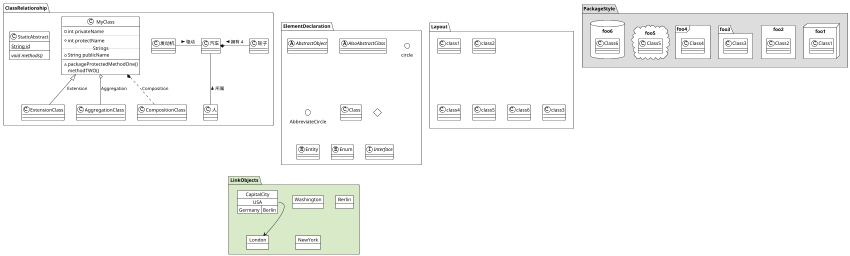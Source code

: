 @startuml black-knight
!theme plain
package ElementDeclaration{
abstract AbstractObject
abstract class AlsoAbstractClass
circle circle
() AbbreviateCircle
class Class
diamond diamond-ValueIsPrimeNumber
entity Entity
enum Enum
interface Interface
}

package ClassRelationship{
class MyClass{
    - int privateName
    ..
    # int protectName
    ..Strings..
    + String publicName
    --
    ~ packageProtectedMethodOne()
    methodTWO()
}

class StaticAbstract{
    {static} String id
    {abstract} void methods()
}

class ExtensionClass

class AggregationClass

class CompositionClass

MyClass <|-- ExtensionClass : Extension

MyClass o-- AggregationClass : Aggregation

MyClass *.. CompositionClass : Composition


class 汽车
发动机 - 汽车 : 驱动 >
汽车 *- 轮子 : 拥有 4 <
汽车 -- 人 : < 所属
}

package PackageStyle #DDDDDD{
    scale 850 width
    package foo1 <<Node>> {
        class Class1
    }

    package foo2 <<Rectangle>> {
        class Class2
    }

    package foo3 <<Folder>> {
        class Class3
    }

    package foo4 <<Frame>> {
        class Class4
    }

    package foo5 <<Cloud>> {
        class Class5
    }

    package foo6 <<Database>> {
        class Class6
    }
}

package Layout {
    together {
        class class1
        class class2
    }

    together {
        class class3
        class class4
        class class5
        class class6
    }
}

package LinkObjects #D9EAC8 {
    object London
    object Washington
    object Berlin
    object NewYork

    map CapitalCity {
    USA => Washington
    USA *--> London
    Germany => Berlin
    }
}
@enduml
